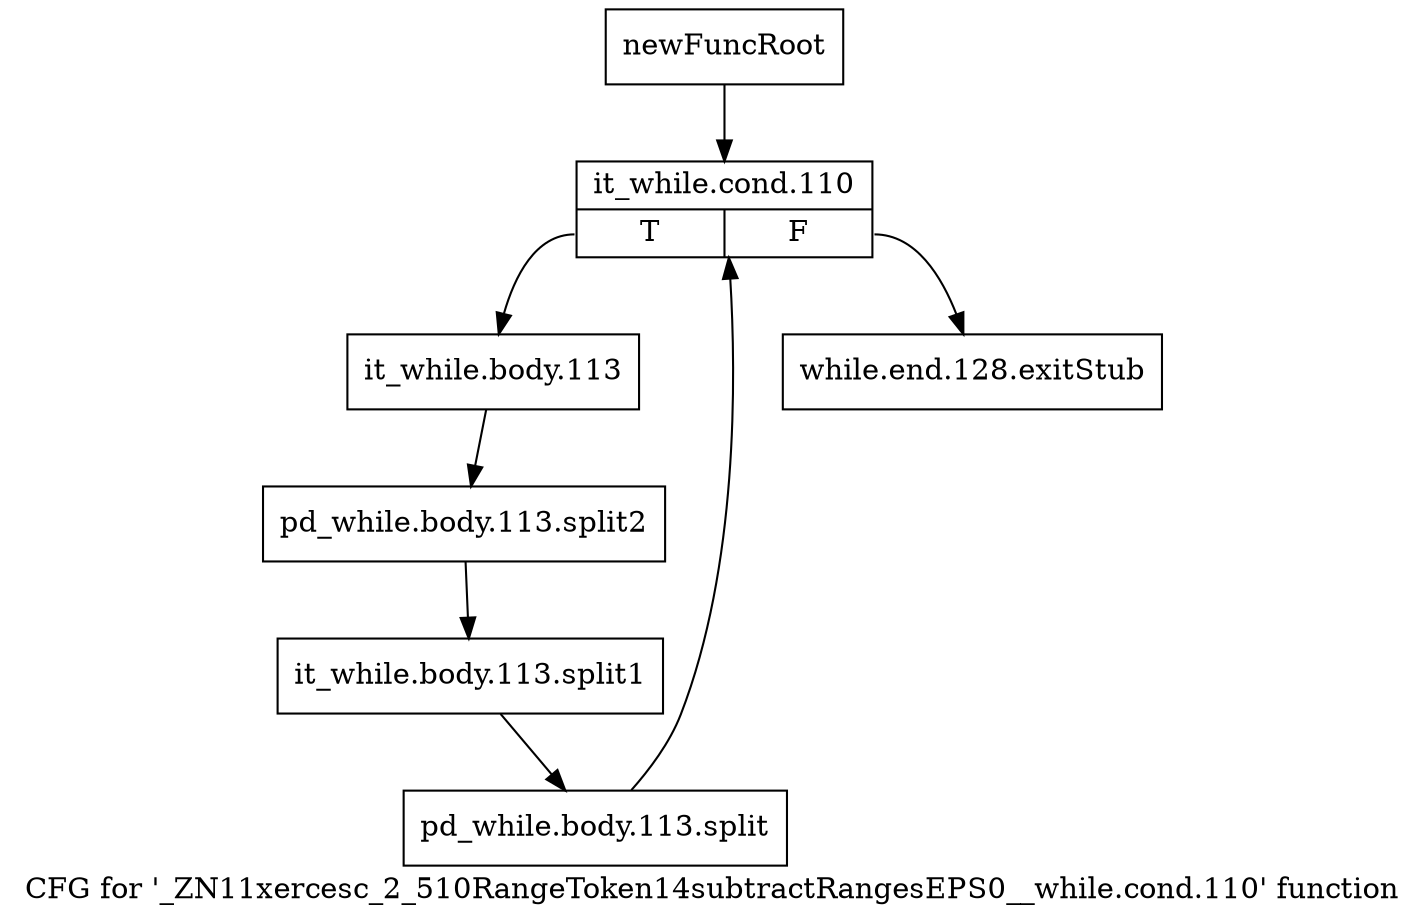 digraph "CFG for '_ZN11xercesc_2_510RangeToken14subtractRangesEPS0__while.cond.110' function" {
	label="CFG for '_ZN11xercesc_2_510RangeToken14subtractRangesEPS0__while.cond.110' function";

	Node0x992fa40 [shape=record,label="{newFuncRoot}"];
	Node0x992fa40 -> Node0x992fae0;
	Node0x992fa90 [shape=record,label="{while.end.128.exitStub}"];
	Node0x992fae0 [shape=record,label="{it_while.cond.110|{<s0>T|<s1>F}}"];
	Node0x992fae0:s0 -> Node0x9930b30;
	Node0x992fae0:s1 -> Node0x992fa90;
	Node0x9930b30 [shape=record,label="{it_while.body.113}"];
	Node0x9930b30 -> Node0xce7cec0;
	Node0xce7cec0 [shape=record,label="{pd_while.body.113.split2}"];
	Node0xce7cec0 -> Node0xce77580;
	Node0xce77580 [shape=record,label="{it_while.body.113.split1}"];
	Node0xce77580 -> Node0xce7cf60;
	Node0xce7cf60 [shape=record,label="{pd_while.body.113.split}"];
	Node0xce7cf60 -> Node0x992fae0;
}
